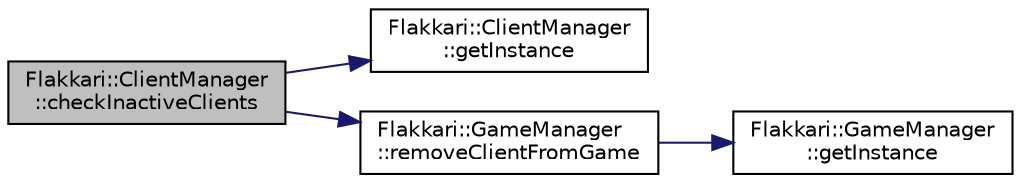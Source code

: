 digraph "Flakkari::ClientManager::checkInactiveClients"
{
 // LATEX_PDF_SIZE
  edge [fontname="Helvetica",fontsize="10",labelfontname="Helvetica",labelfontsize="10"];
  node [fontname="Helvetica",fontsize="10",shape=record];
  rankdir="LR";
  Node1 [label="Flakkari::ClientManager\l::checkInactiveClients",height=0.2,width=0.4,color="black", fillcolor="grey75", style="filled", fontcolor="black",tooltip="Check if the clients are still connected to the server and remove the inactive clients from the clien..."];
  Node1 -> Node2 [color="midnightblue",fontsize="10",style="solid",fontname="Helvetica"];
  Node2 [label="Flakkari::ClientManager\l::getInstance",height=0.2,width=0.4,color="black", fillcolor="white", style="filled",URL="$d5/da5/classFlakkari_1_1ClientManager.html#a4362a77c9e6bd61830e1e02d8bc161b9",tooltip="Get the instance of the client manager."];
  Node1 -> Node3 [color="midnightblue",fontsize="10",style="solid",fontname="Helvetica"];
  Node3 [label="Flakkari::GameManager\l::removeClientFromGame",height=0.2,width=0.4,color="black", fillcolor="white", style="filled",URL="$dc/de7/classFlakkari_1_1GameManager.html#aa41ed38434b2a04d5e086f60cbe56139",tooltip="Remove a client from a game."];
  Node3 -> Node4 [color="midnightblue",fontsize="10",style="solid",fontname="Helvetica"];
  Node4 [label="Flakkari::GameManager\l::getInstance",height=0.2,width=0.4,color="black", fillcolor="white", style="filled",URL="$dc/de7/classFlakkari_1_1GameManager.html#a4eb7c41e03153d93e20ada9f76bbf22c",tooltip="Get the instance of the GameManager."];
}
